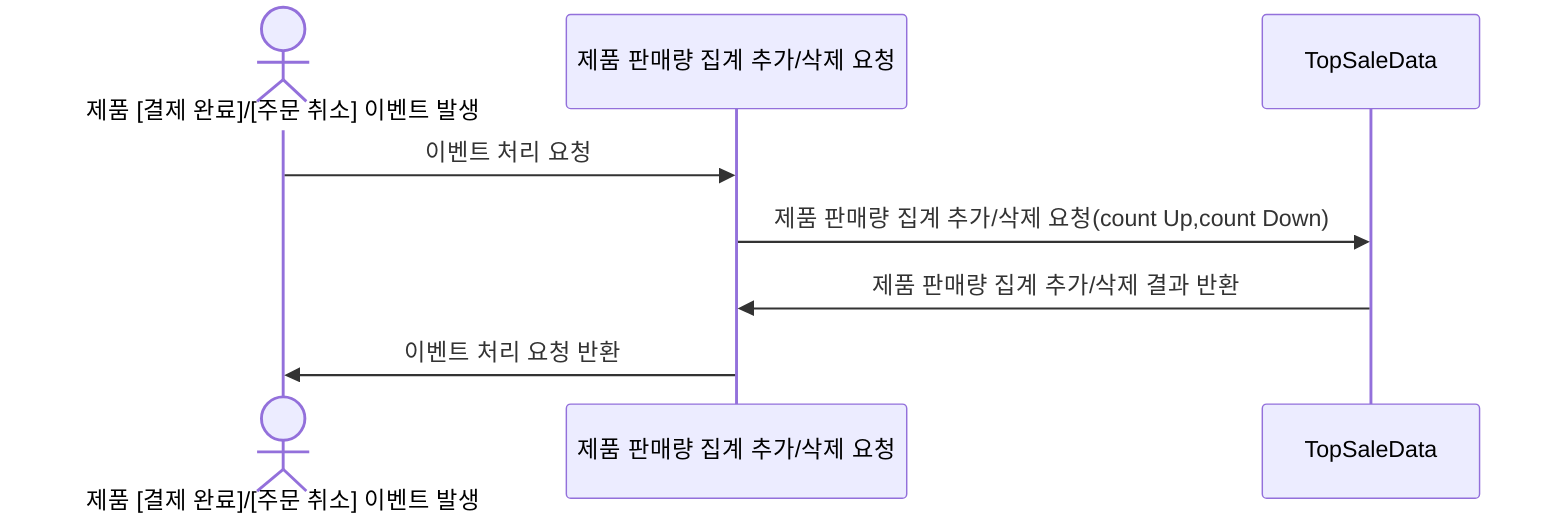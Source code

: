 sequenceDiagram
    actor Event as 제품 [결제 완료]/[주문 취소] 이벤트 발생
    participant PPR as 제품 판매량 집계 추가/삭제 요청
    participant TSD as TopSaleData
    Event ->> PPR: 이벤트 처리 요청
    PPR ->> TSD: 제품 판매량 집계 추가/삭제 요청(count Up,count Down)
    TSD ->> PPR: 제품 판매량 집계 추가/삭제 결과 반환
    PPR ->> Event: 이벤트 처리 요청 반환